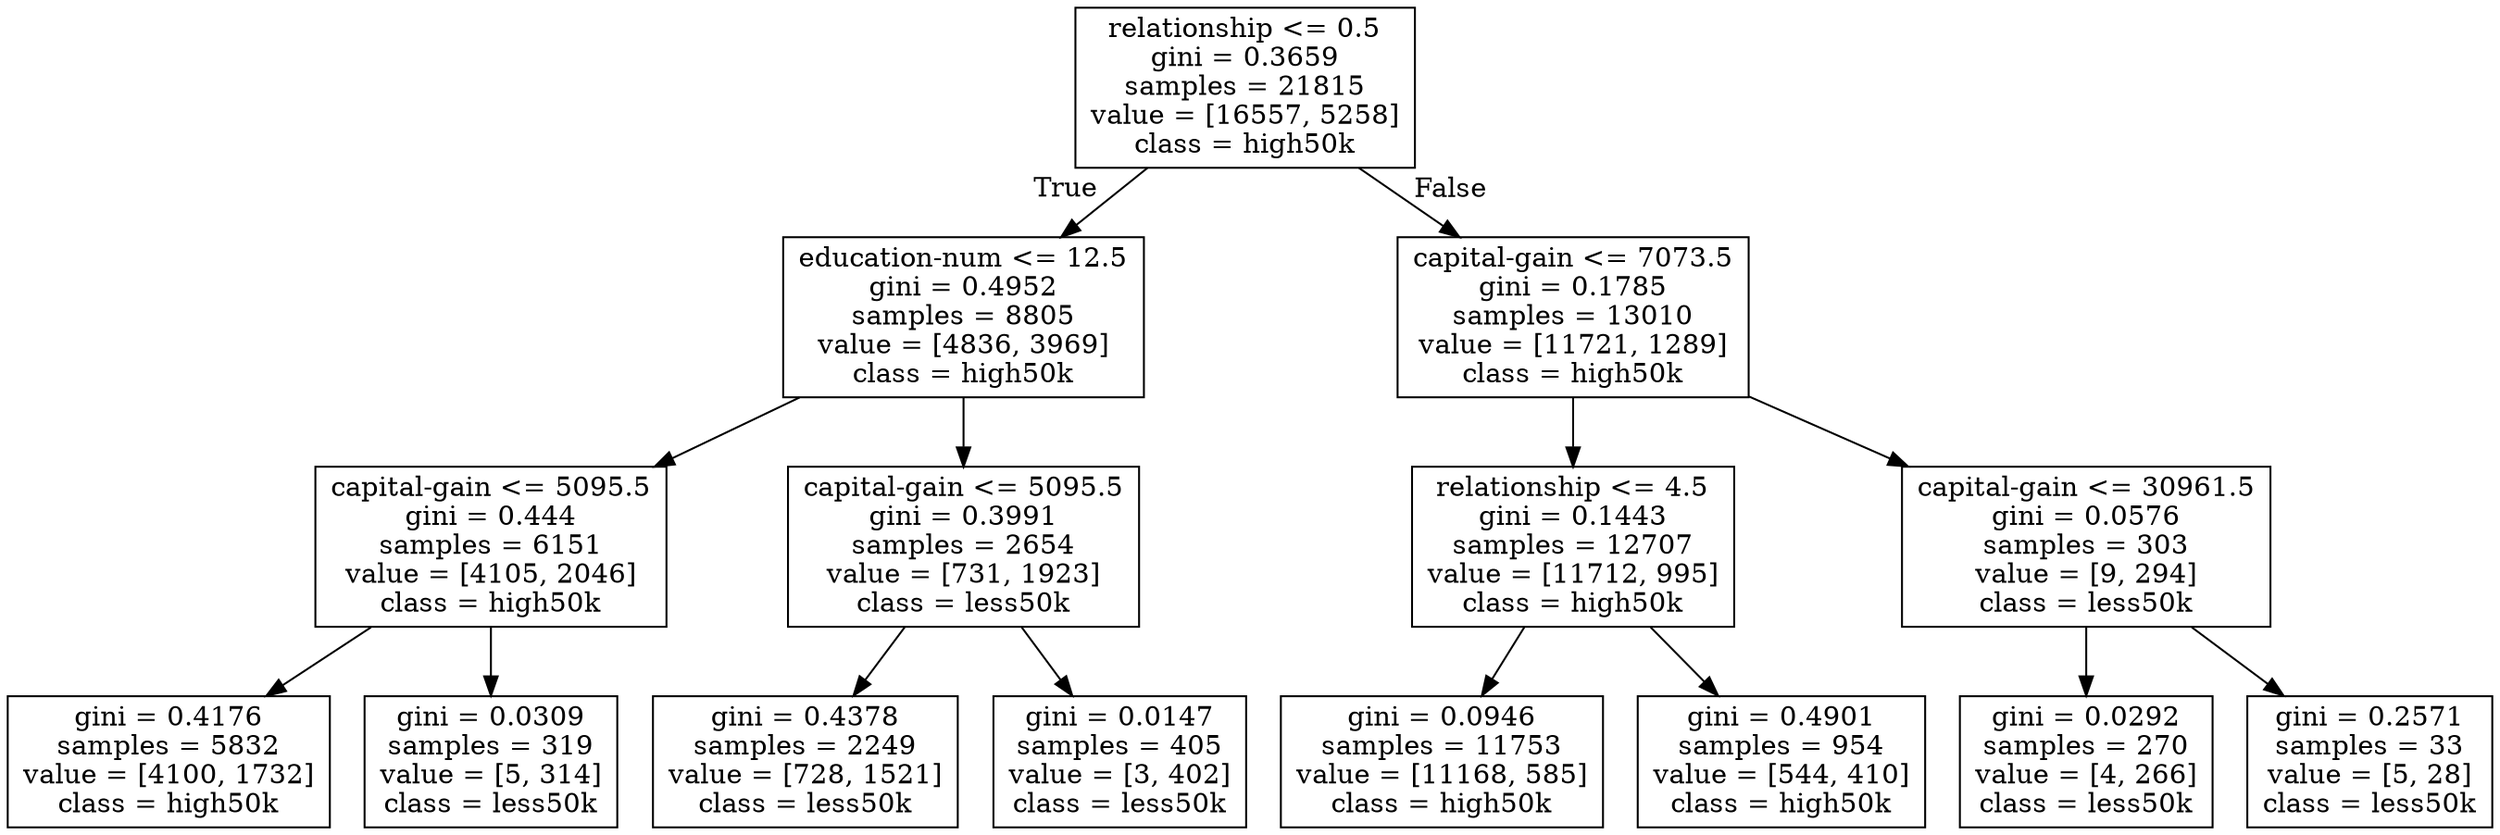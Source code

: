 digraph Tree {
node [shape=box] ;
0 [label="relationship <= 0.5\ngini = 0.3659\nsamples = 21815\nvalue = [16557, 5258]\nclass = high50k"] ;
1 [label="education-num <= 12.5\ngini = 0.4952\nsamples = 8805\nvalue = [4836, 3969]\nclass = high50k"] ;
0 -> 1 [labeldistance=2.5, labelangle=45, headlabel="True"] ;
2 [label="capital-gain <= 5095.5\ngini = 0.444\nsamples = 6151\nvalue = [4105, 2046]\nclass = high50k"] ;
1 -> 2 ;
3 [label="gini = 0.4176\nsamples = 5832\nvalue = [4100, 1732]\nclass = high50k"] ;
2 -> 3 ;
4 [label="gini = 0.0309\nsamples = 319\nvalue = [5, 314]\nclass = less50k"] ;
2 -> 4 ;
5 [label="capital-gain <= 5095.5\ngini = 0.3991\nsamples = 2654\nvalue = [731, 1923]\nclass = less50k"] ;
1 -> 5 ;
6 [label="gini = 0.4378\nsamples = 2249\nvalue = [728, 1521]\nclass = less50k"] ;
5 -> 6 ;
7 [label="gini = 0.0147\nsamples = 405\nvalue = [3, 402]\nclass = less50k"] ;
5 -> 7 ;
8 [label="capital-gain <= 7073.5\ngini = 0.1785\nsamples = 13010\nvalue = [11721, 1289]\nclass = high50k"] ;
0 -> 8 [labeldistance=2.5, labelangle=-45, headlabel="False"] ;
9 [label="relationship <= 4.5\ngini = 0.1443\nsamples = 12707\nvalue = [11712, 995]\nclass = high50k"] ;
8 -> 9 ;
10 [label="gini = 0.0946\nsamples = 11753\nvalue = [11168, 585]\nclass = high50k"] ;
9 -> 10 ;
11 [label="gini = 0.4901\nsamples = 954\nvalue = [544, 410]\nclass = high50k"] ;
9 -> 11 ;
12 [label="capital-gain <= 30961.5\ngini = 0.0576\nsamples = 303\nvalue = [9, 294]\nclass = less50k"] ;
8 -> 12 ;
13 [label="gini = 0.0292\nsamples = 270\nvalue = [4, 266]\nclass = less50k"] ;
12 -> 13 ;
14 [label="gini = 0.2571\nsamples = 33\nvalue = [5, 28]\nclass = less50k"] ;
12 -> 14 ;
}
